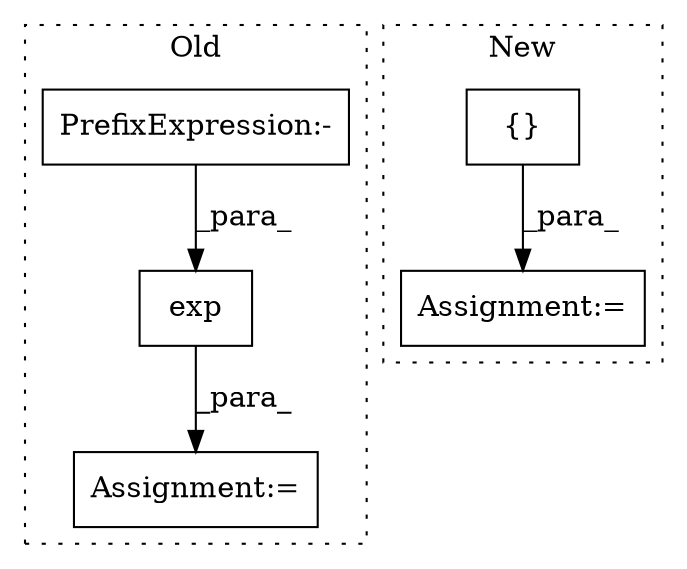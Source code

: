 digraph G {
subgraph cluster0 {
1 [label="exp" a="32" s="241,251" l="4,1" shape="box"];
3 [label="Assignment:=" a="7" s="201" l="1" shape="box"];
5 [label="PrefixExpression:-" a="38" s="245" l="1" shape="box"];
label = "Old";
style="dotted";
}
subgraph cluster1 {
2 [label="{}" a="4" s="184,194" l="1,1" shape="box"];
4 [label="Assignment:=" a="7" s="174" l="1" shape="box"];
label = "New";
style="dotted";
}
1 -> 3 [label="_para_"];
2 -> 4 [label="_para_"];
5 -> 1 [label="_para_"];
}